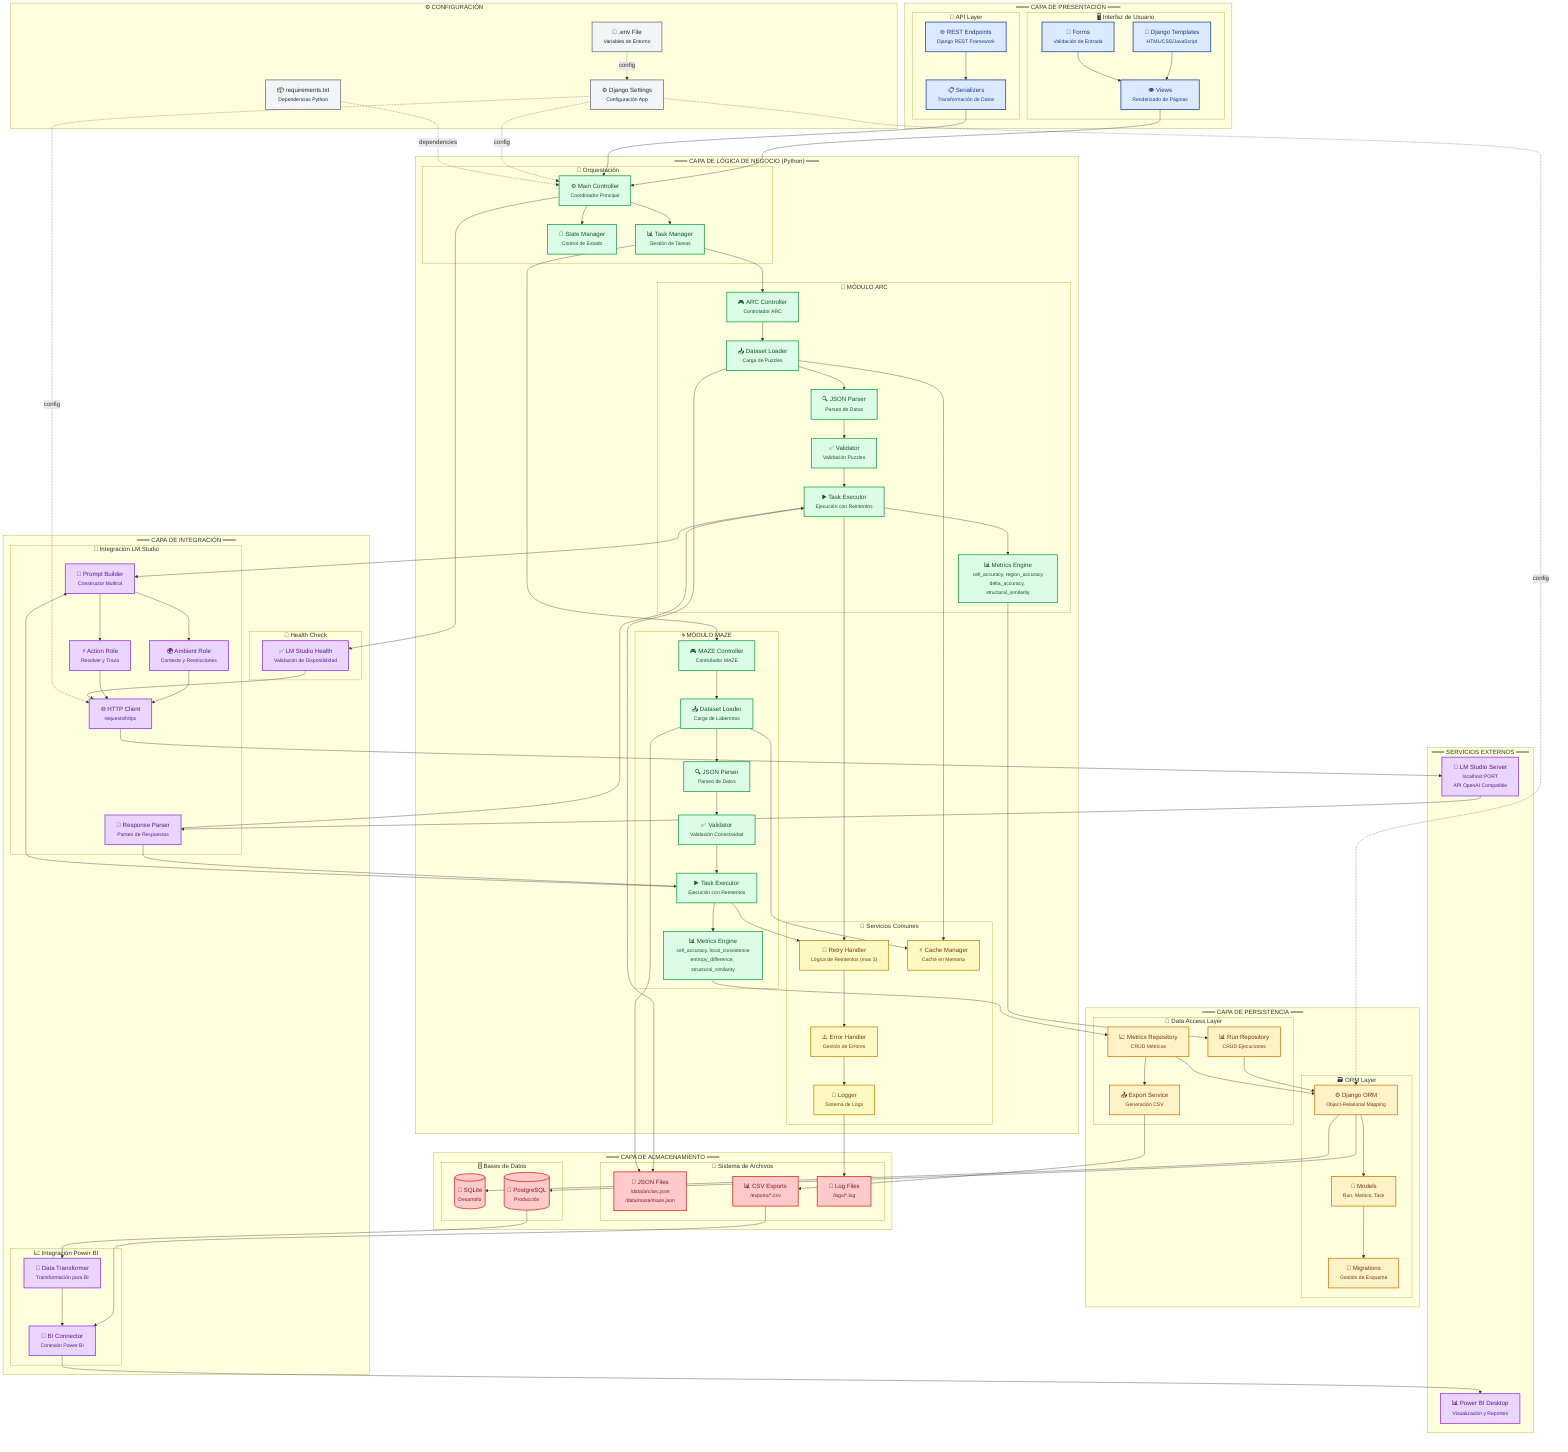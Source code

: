 graph TB
  classDef presentation fill:#dbeafe,stroke:#1e40af,color:#1e3a8a,stroke-width:2px
  classDef business fill:#dcfce7,stroke:#16a34a,color:#14532d,stroke-width:2px
  classDef data fill:#fef3c7,stroke:#d97706,color:#78350f,stroke-width:2px
  classDef integration fill:#e9d5ff,stroke:#9333ea,color:#581c87,stroke-width:2px
  classDef storage fill:#fecaca,stroke:#dc2626,color:#7f1d1d,stroke-width:2px
  classDef config fill:#f3f4f6,stroke:#6b7280,color:#1f2937,stroke-width:2px
  classDef utils fill:#fef9c3,stroke:#ca8a04,color:#713f12,stroke-width:2px

  subgraph LAYER1 ["═══ CAPA DE PRESENTACIÓN ═══"]
    direction TB
    
    subgraph UI_LAYER ["🖥️ Interfaz de Usuario"]
      direction TB
      TEMPLATES["📄 Django Templates<br/><small>HTML/CSS/JavaScript</small>"]:::presentation
      VIEWS["👁️ Views<br/><small>Renderizado de Páginas</small>"]:::presentation
      FORMS["📝 Forms<br/><small>Validación de Entrada</small>"]:::presentation
    end
    
    subgraph API_LAYER ["🔌 API Layer"]
      direction TB
      REST_ENDPOINTS["🌐 REST Endpoints<br/><small>Django REST Framework</small>"]:::presentation
      SERIALIZERS["📋 Serializers<br/><small>Transformación de Datos</small>"]:::presentation
    end
  end

  subgraph LAYER2 ["═══ CAPA DE LÓGICA DE NEGOCIO (Python) ═══"]
    direction TB
    
    subgraph ORCHESTRATION ["🎯 Orquestación"]
      MAIN_CONTROLLER["⚙️ Main Controller<br/><small>Coordinador Principal</small>"]:::business
      TASK_MANAGER["📊 Task Manager<br/><small>Gestión de Tareas</small>"]:::business
      STATE_MANAGER["💾 State Manager<br/><small>Control de Estado</small>"]:::business
    end
    
    subgraph MODULE_ARC ["🧩 MÓDULO ARC"]
      direction TB
      ARC_CONTROLLER["🎮 ARC Controller<br/><small>Controlador ARC</small>"]:::business
      ARC_LOADER["📥 Dataset Loader<br/><small>Carga de Puzzles</small>"]:::business
      ARC_PARSER["🔍 JSON Parser<br/><small>Parseo de Datos</small>"]:::business
      ARC_VALIDATOR["✅ Validator<br/><small>Validación Puzzles</small>"]:::business
      ARC_EXECUTOR["▶️ Task Executor<br/><small>Ejecución con Reintentos</small>"]:::business
      ARC_METRICS["📊 Metrics Engine<br/><small>cell_accuracy, region_accuracy<br/>delta_accuracy, structural_similarity</small>"]:::business
    end
    
    subgraph MODULE_MAZE ["🌀 MÓDULO MAZE"]
      direction TB
      MAZE_CONTROLLER["🎮 MAZE Controller<br/><small>Controlador MAZE</small>"]:::business
      MAZE_LOADER["📥 Dataset Loader<br/><small>Carga de Laberintos</small>"]:::business
      MAZE_PARSER["🔍 JSON Parser<br/><small>Parseo de Datos</small>"]:::business
      MAZE_VALIDATOR["✅ Validator<br/><small>Validación Conectividad</small>"]:::business
      MAZE_EXECUTOR["▶️ Task Executor<br/><small>Ejecución con Reintentos</small>"]:::business
      MAZE_METRICS["📊 Metrics Engine<br/><small>cell_accuracy, local_consistence<br/>entropy_difference, structural_similarity</small>"]:::business
    end
    
    subgraph COMMON_SERVICES ["🔧 Servicios Comunes"]
      direction TB
      RETRY_LOGIC["🔄 Retry Handler<br/><small>Lógica de Reintentos (max 3)</small>"]:::utils
      ERROR_HANDLER["⚠️ Error Handler<br/><small>Gestión de Errores</small>"]:::utils
      LOGGER["📝 Logger<br/><small>Sistema de Logs</small>"]:::utils
      CACHE_MANAGER["⚡ Cache Manager<br/><small>Caché en Memoria</small>"]:::utils
    end
  end

  subgraph LAYER3 ["═══ CAPA DE INTEGRACIÓN ═══"]
    direction TB
    
    subgraph LM_INTEGRATION ["🤖 Integración LM Studio"]
      direction TB
      LM_CLIENT["🌐 HTTP Client<br/><small>requests/httpx</small>"]:::integration
      PROMPT_BUILDER["💬 Prompt Builder<br/><small>Constructor Multirol</small>"]:::integration
      ROLE_AMBIENT["🌍 Ambient Role<br/><small>Contexto y Restricciones</small>"]:::integration
      ROLE_ACTION["⚡ Action Role<br/><small>Resolver y Traza</small>"]:::integration
      RESPONSE_PARSER["📄 Response Parser<br/><small>Parseo de Respuestas</small>"]:::integration
    end
    
    subgraph BI_INTEGRATION ["📈 Integración Power BI"]
      direction TB
      BI_CONNECTOR["🔗 BI Connector<br/><small>Conexión Power BI</small>"]:::integration
      DATA_TRANSFORMER["🔄 Data Transformer<br/><small>Transformación para BI</small>"]:::integration
    end
    
    subgraph HEALTH_CHECK ["🏥 Health Check"]
      LM_HEALTH["✅ LM Studio Health<br/><small>Validación de Disponibilidad</small>"]:::integration
    end
  end

  subgraph LAYER4 ["═══ CAPA DE PERSISTENCIA ═══"]
    direction TB
    
    subgraph ORM_LAYER ["🗃️ ORM Layer"]
      direction TB
      DJANGO_ORM["⚙️ Django ORM<br/><small>Object-Relational Mapping</small>"]:::data
      MODELS["📐 Models<br/><small>Run, Metrics, Task</small>"]:::data
      MIGRATIONS["🔄 Migrations<br/><small>Gestión de Esquema</small>"]:::data
    end
    
    subgraph DATA_ACCESS ["💾 Data Access Layer"]
      direction TB
      RUN_REPO["📊 Run Repository<br/><small>CRUD Ejecuciones</small>"]:::data
      METRICS_REPO["📈 Metrics Repository<br/><small>CRUD Métricas</small>"]:::data
      EXPORT_SERVICE["📤 Export Service<br/><small>Generación CSV</small>"]:::data
    end
  end

  subgraph LAYER5 ["═══ CAPA DE ALMACENAMIENTO ═══"]
    direction TB
    
    subgraph DATABASES ["🗄️ Bases de Datos"]
      direction LR
      DB_SQLITE[("💽 SQLite<br/><small>Desarrollo</small>")]:::storage
      DB_POSTGRES[("🐘 PostgreSQL<br/><small>Producción</small>")]:::storage
    end
    
    subgraph FILES ["📁 Sistema de Archivos"]
      direction TB
      JSON_FILES["📄 JSON Files<br/><small>/data/arc/arc.json<br/>/data/maze/maze.json</small>"]:::storage
      CSV_EXPORTS["📊 CSV Exports<br/><small>/exports/*.csv</small>"]:::storage
      LOGS_FILES["📝 Log Files<br/><small>/logs/*.log</small>"]:::storage
    end
  end

  subgraph LAYER6 ["═══ SERVICIOS EXTERNOS ═══"]
    direction LR
    LM_STUDIO_SERVER["🤖 LM Studio Server<br/><small>localhost:PORT<br/>API OpenAI Compatible</small>"]:::integration
    POWERBI_DESKTOP["📊 Power BI Desktop<br/><small>Visualización y Reportes</small>"]:::integration
  end

  subgraph CONFIG_LAYER ["⚙️ CONFIGURACIÓN"]
    direction TB
    ENV_FILE["🔐 .env File<br/><small>Variables de Entorno</small>"]:::config
    SETTINGS["⚙️ Django Settings<br/><small>Configuración App</small>"]:::config
    REQUIREMENTS["📦 requirements.txt<br/><small>Dependencias Python</small>"]:::config
  end

  TEMPLATES --> VIEWS
  FORMS --> VIEWS
  VIEWS --> MAIN_CONTROLLER
  REST_ENDPOINTS --> SERIALIZERS
  SERIALIZERS --> MAIN_CONTROLLER

  MAIN_CONTROLLER --> TASK_MANAGER
  MAIN_CONTROLLER --> STATE_MANAGER
  MAIN_CONTROLLER --> LM_HEALTH
  
  TASK_MANAGER --> ARC_CONTROLLER
  TASK_MANAGER --> MAZE_CONTROLLER
  
  ARC_CONTROLLER --> ARC_LOADER
  ARC_LOADER --> ARC_PARSER
  ARC_PARSER --> ARC_VALIDATOR
  ARC_VALIDATOR --> ARC_EXECUTOR
  ARC_EXECUTOR --> RETRY_LOGIC
  ARC_EXECUTOR --> PROMPT_BUILDER
  ARC_EXECUTOR --> ARC_METRICS
  
  MAZE_CONTROLLER --> MAZE_LOADER
  MAZE_LOADER --> MAZE_PARSER
  MAZE_PARSER --> MAZE_VALIDATOR
  MAZE_VALIDATOR --> MAZE_EXECUTOR
  MAZE_EXECUTOR --> RETRY_LOGIC
  MAZE_EXECUTOR --> PROMPT_BUILDER
  MAZE_EXECUTOR --> MAZE_METRICS
  
  ARC_LOADER --> JSON_FILES
  MAZE_LOADER --> JSON_FILES
  
  PROMPT_BUILDER --> ROLE_AMBIENT
  PROMPT_BUILDER --> ROLE_ACTION
  ROLE_AMBIENT --> LM_CLIENT
  ROLE_ACTION --> LM_CLIENT
  LM_CLIENT --> LM_STUDIO_SERVER
  LM_STUDIO_SERVER --> RESPONSE_PARSER
  RESPONSE_PARSER --> ARC_EXECUTOR
  RESPONSE_PARSER --> MAZE_EXECUTOR
  
  ARC_METRICS --> RUN_REPO
  MAZE_METRICS --> METRICS_REPO
  
  RUN_REPO --> DJANGO_ORM
  METRICS_REPO --> DJANGO_ORM
  DJANGO_ORM --> MODELS
  MODELS --> MIGRATIONS
  
  DJANGO_ORM --> DB_SQLITE
  DJANGO_ORM --> DB_POSTGRES
  
  METRICS_REPO --> EXPORT_SERVICE
  EXPORT_SERVICE --> CSV_EXPORTS
  
  CSV_EXPORTS --> BI_CONNECTOR
  DB_POSTGRES --> DATA_TRANSFORMER
  DATA_TRANSFORMER --> BI_CONNECTOR
  BI_CONNECTOR --> POWERBI_DESKTOP
  
  RETRY_LOGIC --> ERROR_HANDLER
  ERROR_HANDLER --> LOGGER
  LOGGER --> LOGS_FILES
  
  ARC_LOADER --> CACHE_MANAGER
  MAZE_LOADER --> CACHE_MANAGER
  
  LM_HEALTH --> LM_CLIENT
  
  ENV_FILE -.->|config| SETTINGS
  SETTINGS -.->|config| MAIN_CONTROLLER
  SETTINGS -.->|config| DJANGO_ORM
  SETTINGS -.->|config| LM_CLIENT
  REQUIREMENTS -.->|dependencies| MAIN_CONTROLLER
